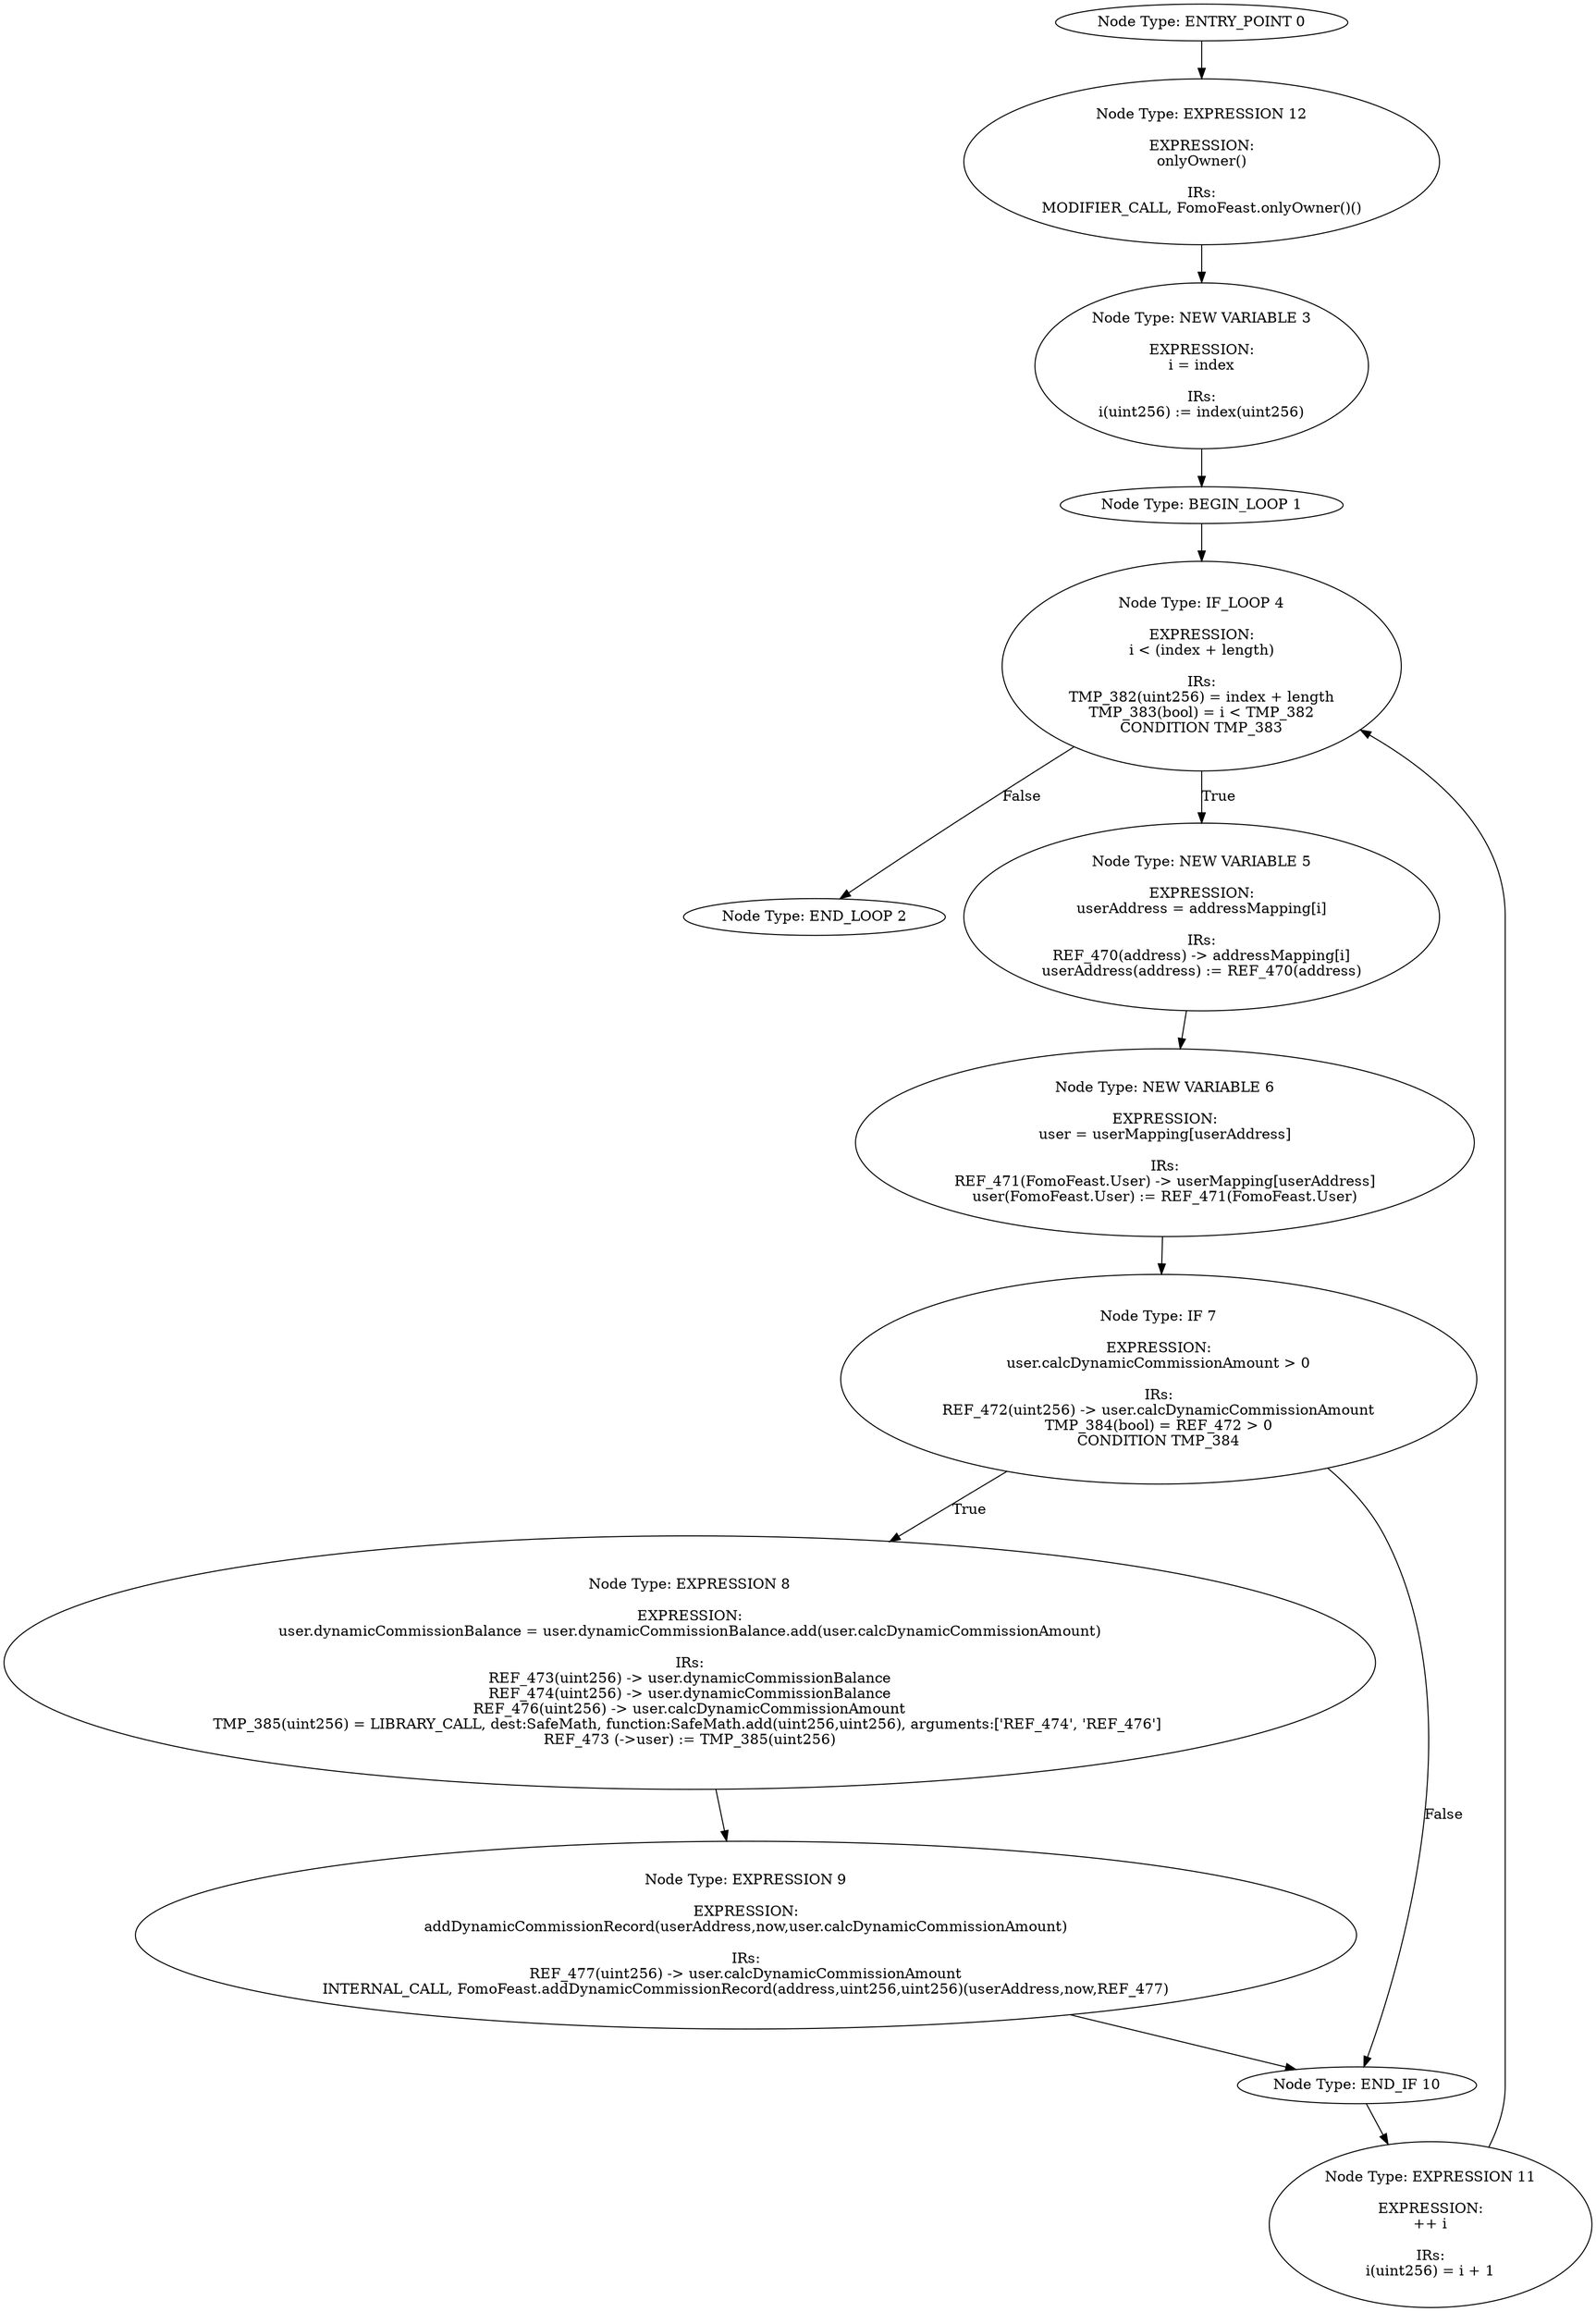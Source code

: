 digraph{
0[label="Node Type: ENTRY_POINT 0
"];
0->12;
1[label="Node Type: BEGIN_LOOP 1
"];
1->4;
2[label="Node Type: END_LOOP 2
"];
3[label="Node Type: NEW VARIABLE 3

EXPRESSION:
i = index

IRs:
i(uint256) := index(uint256)"];
3->1;
4[label="Node Type: IF_LOOP 4

EXPRESSION:
i < (index + length)

IRs:
TMP_382(uint256) = index + length
TMP_383(bool) = i < TMP_382
CONDITION TMP_383"];
4->5[label="True"];
4->2[label="False"];
5[label="Node Type: NEW VARIABLE 5

EXPRESSION:
userAddress = addressMapping[i]

IRs:
REF_470(address) -> addressMapping[i]
userAddress(address) := REF_470(address)"];
5->6;
6[label="Node Type: NEW VARIABLE 6

EXPRESSION:
user = userMapping[userAddress]

IRs:
REF_471(FomoFeast.User) -> userMapping[userAddress]
user(FomoFeast.User) := REF_471(FomoFeast.User)"];
6->7;
7[label="Node Type: IF 7

EXPRESSION:
user.calcDynamicCommissionAmount > 0

IRs:
REF_472(uint256) -> user.calcDynamicCommissionAmount
TMP_384(bool) = REF_472 > 0
CONDITION TMP_384"];
7->8[label="True"];
7->10[label="False"];
8[label="Node Type: EXPRESSION 8

EXPRESSION:
user.dynamicCommissionBalance = user.dynamicCommissionBalance.add(user.calcDynamicCommissionAmount)

IRs:
REF_473(uint256) -> user.dynamicCommissionBalance
REF_474(uint256) -> user.dynamicCommissionBalance
REF_476(uint256) -> user.calcDynamicCommissionAmount
TMP_385(uint256) = LIBRARY_CALL, dest:SafeMath, function:SafeMath.add(uint256,uint256), arguments:['REF_474', 'REF_476'] 
REF_473 (->user) := TMP_385(uint256)"];
8->9;
9[label="Node Type: EXPRESSION 9

EXPRESSION:
addDynamicCommissionRecord(userAddress,now,user.calcDynamicCommissionAmount)

IRs:
REF_477(uint256) -> user.calcDynamicCommissionAmount
INTERNAL_CALL, FomoFeast.addDynamicCommissionRecord(address,uint256,uint256)(userAddress,now,REF_477)"];
9->10;
10[label="Node Type: END_IF 10
"];
10->11;
11[label="Node Type: EXPRESSION 11

EXPRESSION:
++ i

IRs:
i(uint256) = i + 1"];
11->4;
12[label="Node Type: EXPRESSION 12

EXPRESSION:
onlyOwner()

IRs:
MODIFIER_CALL, FomoFeast.onlyOwner()()"];
12->3;
}

